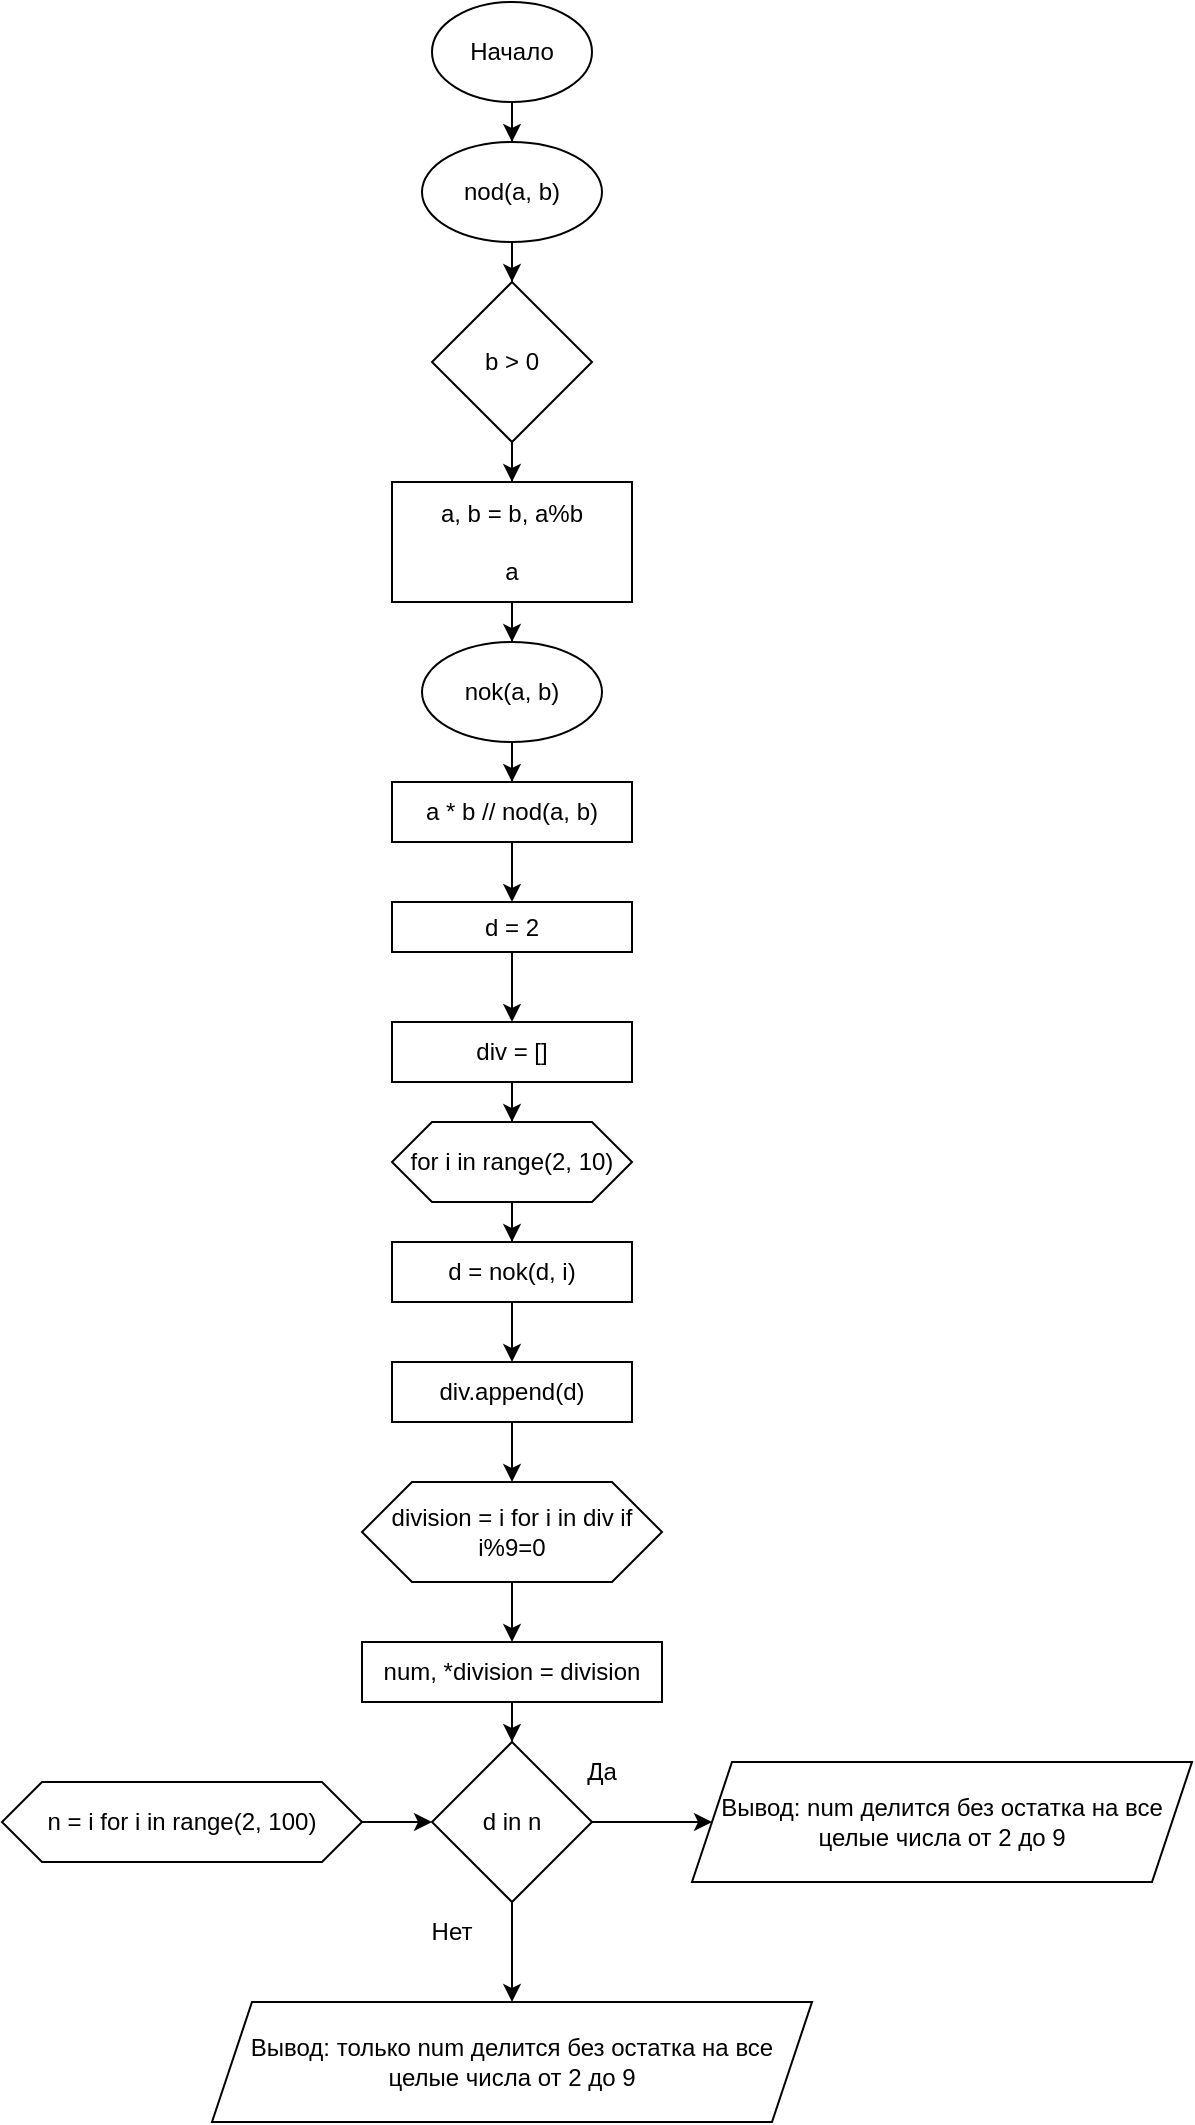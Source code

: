 <mxfile version="16.1.2" type="github">
  <diagram id="CvInTj2EUR5Unqwc-vsH" name="Page-1">
    <mxGraphModel dx="782" dy="418" grid="1" gridSize="10" guides="1" tooltips="1" connect="1" arrows="1" fold="1" page="1" pageScale="1" pageWidth="827" pageHeight="1169" math="0" shadow="0">
      <root>
        <mxCell id="0" />
        <mxCell id="1" parent="0" />
        <mxCell id="6iBR4xXVXg_fzM0ADcNU-26" style="edgeStyle=orthogonalEdgeStyle;rounded=0;orthogonalLoop=1;jettySize=auto;html=1;entryX=0.5;entryY=0;entryDx=0;entryDy=0;" edge="1" parent="1" source="6iBR4xXVXg_fzM0ADcNU-1" target="6iBR4xXVXg_fzM0ADcNU-6">
          <mxGeometry relative="1" as="geometry" />
        </mxCell>
        <mxCell id="6iBR4xXVXg_fzM0ADcNU-1" value="Начало" style="ellipse;whiteSpace=wrap;html=1;" vertex="1" parent="1">
          <mxGeometry x="360" y="40" width="80" height="50" as="geometry" />
        </mxCell>
        <mxCell id="6iBR4xXVXg_fzM0ADcNU-39" style="edgeStyle=orthogonalEdgeStyle;rounded=0;orthogonalLoop=1;jettySize=auto;html=1;entryX=0;entryY=0.5;entryDx=0;entryDy=0;" edge="1" parent="1" source="6iBR4xXVXg_fzM0ADcNU-5" target="6iBR4xXVXg_fzM0ADcNU-19">
          <mxGeometry relative="1" as="geometry">
            <Array as="points">
              <mxPoint x="240" y="950" />
            </Array>
          </mxGeometry>
        </mxCell>
        <mxCell id="6iBR4xXVXg_fzM0ADcNU-5" value="n = i for i in range(2, 100)" style="whiteSpace=wrap;html=1;shape=mxgraph.basic.octagon2;align=center;verticalAlign=middle;dx=15;" vertex="1" parent="1">
          <mxGeometry x="145" y="930" width="180" height="40" as="geometry" />
        </mxCell>
        <mxCell id="6iBR4xXVXg_fzM0ADcNU-27" style="edgeStyle=orthogonalEdgeStyle;rounded=0;orthogonalLoop=1;jettySize=auto;html=1;entryX=0.5;entryY=0;entryDx=0;entryDy=0;" edge="1" parent="1" source="6iBR4xXVXg_fzM0ADcNU-6" target="6iBR4xXVXg_fzM0ADcNU-7">
          <mxGeometry relative="1" as="geometry" />
        </mxCell>
        <mxCell id="6iBR4xXVXg_fzM0ADcNU-6" value="nod(a, b)" style="ellipse;whiteSpace=wrap;html=1;" vertex="1" parent="1">
          <mxGeometry x="355" y="110" width="90" height="50" as="geometry" />
        </mxCell>
        <mxCell id="6iBR4xXVXg_fzM0ADcNU-28" style="edgeStyle=orthogonalEdgeStyle;rounded=0;orthogonalLoop=1;jettySize=auto;html=1;entryX=0.5;entryY=0;entryDx=0;entryDy=0;" edge="1" parent="1" source="6iBR4xXVXg_fzM0ADcNU-7" target="6iBR4xXVXg_fzM0ADcNU-8">
          <mxGeometry relative="1" as="geometry" />
        </mxCell>
        <mxCell id="6iBR4xXVXg_fzM0ADcNU-7" value="b &amp;gt; 0" style="rhombus;whiteSpace=wrap;html=1;" vertex="1" parent="1">
          <mxGeometry x="360" y="180" width="80" height="80" as="geometry" />
        </mxCell>
        <mxCell id="6iBR4xXVXg_fzM0ADcNU-29" style="edgeStyle=orthogonalEdgeStyle;rounded=0;orthogonalLoop=1;jettySize=auto;html=1;entryX=0.5;entryY=0;entryDx=0;entryDy=0;" edge="1" parent="1" source="6iBR4xXVXg_fzM0ADcNU-8" target="6iBR4xXVXg_fzM0ADcNU-9">
          <mxGeometry relative="1" as="geometry" />
        </mxCell>
        <mxCell id="6iBR4xXVXg_fzM0ADcNU-8" value="&lt;div&gt;a, b = b, a%b&lt;/div&gt;&lt;div&gt;&lt;br&gt;&lt;/div&gt;&lt;div&gt;a&lt;br&gt;&lt;/div&gt;" style="rounded=0;whiteSpace=wrap;html=1;" vertex="1" parent="1">
          <mxGeometry x="340" y="280" width="120" height="60" as="geometry" />
        </mxCell>
        <mxCell id="6iBR4xXVXg_fzM0ADcNU-30" style="edgeStyle=orthogonalEdgeStyle;rounded=0;orthogonalLoop=1;jettySize=auto;html=1;entryX=0.5;entryY=0;entryDx=0;entryDy=0;" edge="1" parent="1" source="6iBR4xXVXg_fzM0ADcNU-9" target="6iBR4xXVXg_fzM0ADcNU-11">
          <mxGeometry relative="1" as="geometry" />
        </mxCell>
        <mxCell id="6iBR4xXVXg_fzM0ADcNU-9" value="nok(a, b)" style="ellipse;whiteSpace=wrap;html=1;" vertex="1" parent="1">
          <mxGeometry x="355" y="360" width="90" height="50" as="geometry" />
        </mxCell>
        <mxCell id="6iBR4xXVXg_fzM0ADcNU-31" style="edgeStyle=orthogonalEdgeStyle;rounded=0;orthogonalLoop=1;jettySize=auto;html=1;entryX=0.5;entryY=0;entryDx=0;entryDy=0;" edge="1" parent="1" source="6iBR4xXVXg_fzM0ADcNU-11" target="6iBR4xXVXg_fzM0ADcNU-13">
          <mxGeometry relative="1" as="geometry" />
        </mxCell>
        <mxCell id="6iBR4xXVXg_fzM0ADcNU-11" value="a * b // nod(a, b)" style="rounded=0;whiteSpace=wrap;html=1;" vertex="1" parent="1">
          <mxGeometry x="340" y="430" width="120" height="30" as="geometry" />
        </mxCell>
        <mxCell id="6iBR4xXVXg_fzM0ADcNU-33" style="edgeStyle=orthogonalEdgeStyle;rounded=0;orthogonalLoop=1;jettySize=auto;html=1;entryX=0.5;entryY=0;entryDx=0;entryDy=0;" edge="1" parent="1" source="6iBR4xXVXg_fzM0ADcNU-12" target="6iBR4xXVXg_fzM0ADcNU-15">
          <mxGeometry relative="1" as="geometry" />
        </mxCell>
        <mxCell id="6iBR4xXVXg_fzM0ADcNU-12" value="for i in range(2, 10)" style="whiteSpace=wrap;html=1;shape=mxgraph.basic.octagon2;align=center;verticalAlign=middle;dx=15;" vertex="1" parent="1">
          <mxGeometry x="340" y="600" width="120" height="40" as="geometry" />
        </mxCell>
        <mxCell id="6iBR4xXVXg_fzM0ADcNU-32" style="edgeStyle=orthogonalEdgeStyle;rounded=0;orthogonalLoop=1;jettySize=auto;html=1;entryX=0.5;entryY=0;entryDx=0;entryDy=0;" edge="1" parent="1" source="6iBR4xXVXg_fzM0ADcNU-13" target="6iBR4xXVXg_fzM0ADcNU-14">
          <mxGeometry relative="1" as="geometry" />
        </mxCell>
        <mxCell id="6iBR4xXVXg_fzM0ADcNU-13" value="d = 2" style="rounded=0;whiteSpace=wrap;html=1;" vertex="1" parent="1">
          <mxGeometry x="340" y="490" width="120" height="25" as="geometry" />
        </mxCell>
        <mxCell id="6iBR4xXVXg_fzM0ADcNU-35" style="edgeStyle=orthogonalEdgeStyle;rounded=0;orthogonalLoop=1;jettySize=auto;html=1;entryX=0.5;entryY=0;entryDx=0;entryDy=0;entryPerimeter=0;" edge="1" parent="1" source="6iBR4xXVXg_fzM0ADcNU-14" target="6iBR4xXVXg_fzM0ADcNU-12">
          <mxGeometry relative="1" as="geometry" />
        </mxCell>
        <mxCell id="6iBR4xXVXg_fzM0ADcNU-14" value="div = []" style="rounded=0;whiteSpace=wrap;html=1;" vertex="1" parent="1">
          <mxGeometry x="340" y="550" width="120" height="30" as="geometry" />
        </mxCell>
        <mxCell id="6iBR4xXVXg_fzM0ADcNU-34" style="edgeStyle=orthogonalEdgeStyle;rounded=0;orthogonalLoop=1;jettySize=auto;html=1;entryX=0.5;entryY=0;entryDx=0;entryDy=0;" edge="1" parent="1" source="6iBR4xXVXg_fzM0ADcNU-15" target="6iBR4xXVXg_fzM0ADcNU-16">
          <mxGeometry relative="1" as="geometry" />
        </mxCell>
        <mxCell id="6iBR4xXVXg_fzM0ADcNU-15" value="d = nok(d, i)" style="rounded=0;whiteSpace=wrap;html=1;" vertex="1" parent="1">
          <mxGeometry x="340" y="660" width="120" height="30" as="geometry" />
        </mxCell>
        <mxCell id="6iBR4xXVXg_fzM0ADcNU-36" style="edgeStyle=orthogonalEdgeStyle;rounded=0;orthogonalLoop=1;jettySize=auto;html=1;entryX=0.5;entryY=0;entryDx=0;entryDy=0;entryPerimeter=0;" edge="1" parent="1" source="6iBR4xXVXg_fzM0ADcNU-16" target="6iBR4xXVXg_fzM0ADcNU-17">
          <mxGeometry relative="1" as="geometry" />
        </mxCell>
        <mxCell id="6iBR4xXVXg_fzM0ADcNU-16" value="div.append(d)" style="rounded=0;whiteSpace=wrap;html=1;" vertex="1" parent="1">
          <mxGeometry x="340" y="720" width="120" height="30" as="geometry" />
        </mxCell>
        <mxCell id="6iBR4xXVXg_fzM0ADcNU-37" style="edgeStyle=orthogonalEdgeStyle;rounded=0;orthogonalLoop=1;jettySize=auto;html=1;entryX=0.5;entryY=0;entryDx=0;entryDy=0;" edge="1" parent="1" source="6iBR4xXVXg_fzM0ADcNU-17" target="6iBR4xXVXg_fzM0ADcNU-18">
          <mxGeometry relative="1" as="geometry" />
        </mxCell>
        <mxCell id="6iBR4xXVXg_fzM0ADcNU-17" value="division = i for i in div if i%9=0" style="whiteSpace=wrap;html=1;shape=mxgraph.basic.octagon2;align=center;verticalAlign=middle;dx=15;" vertex="1" parent="1">
          <mxGeometry x="325" y="780" width="150" height="50" as="geometry" />
        </mxCell>
        <mxCell id="6iBR4xXVXg_fzM0ADcNU-38" style="edgeStyle=orthogonalEdgeStyle;rounded=0;orthogonalLoop=1;jettySize=auto;html=1;" edge="1" parent="1" source="6iBR4xXVXg_fzM0ADcNU-18" target="6iBR4xXVXg_fzM0ADcNU-19">
          <mxGeometry relative="1" as="geometry" />
        </mxCell>
        <mxCell id="6iBR4xXVXg_fzM0ADcNU-18" value="num, *division = division" style="rounded=0;whiteSpace=wrap;html=1;" vertex="1" parent="1">
          <mxGeometry x="325" y="860" width="150" height="30" as="geometry" />
        </mxCell>
        <mxCell id="6iBR4xXVXg_fzM0ADcNU-24" style="edgeStyle=orthogonalEdgeStyle;rounded=0;orthogonalLoop=1;jettySize=auto;html=1;entryX=0;entryY=0.5;entryDx=0;entryDy=0;" edge="1" parent="1" source="6iBR4xXVXg_fzM0ADcNU-19" target="6iBR4xXVXg_fzM0ADcNU-22">
          <mxGeometry relative="1" as="geometry">
            <mxPoint x="490" y="920" as="targetPoint" />
            <Array as="points" />
          </mxGeometry>
        </mxCell>
        <mxCell id="6iBR4xXVXg_fzM0ADcNU-25" style="edgeStyle=orthogonalEdgeStyle;rounded=0;orthogonalLoop=1;jettySize=auto;html=1;entryX=0.5;entryY=0;entryDx=0;entryDy=0;" edge="1" parent="1" source="6iBR4xXVXg_fzM0ADcNU-19" target="6iBR4xXVXg_fzM0ADcNU-23">
          <mxGeometry relative="1" as="geometry">
            <Array as="points">
              <mxPoint x="400" y="1010" />
              <mxPoint x="400" y="1010" />
            </Array>
          </mxGeometry>
        </mxCell>
        <mxCell id="6iBR4xXVXg_fzM0ADcNU-19" value="d in n" style="rhombus;whiteSpace=wrap;html=1;" vertex="1" parent="1">
          <mxGeometry x="360" y="910" width="80" height="80" as="geometry" />
        </mxCell>
        <mxCell id="6iBR4xXVXg_fzM0ADcNU-20" value="Да" style="text;html=1;strokeColor=none;fillColor=none;align=center;verticalAlign=middle;whiteSpace=wrap;rounded=0;" vertex="1" parent="1">
          <mxGeometry x="415" y="910" width="60" height="30" as="geometry" />
        </mxCell>
        <mxCell id="6iBR4xXVXg_fzM0ADcNU-21" value="Нет" style="text;html=1;strokeColor=none;fillColor=none;align=center;verticalAlign=middle;whiteSpace=wrap;rounded=0;" vertex="1" parent="1">
          <mxGeometry x="340" y="990" width="60" height="30" as="geometry" />
        </mxCell>
        <mxCell id="6iBR4xXVXg_fzM0ADcNU-22" value="Вывод: num делится без остатка на все целые числа от 2 до 9" style="shape=parallelogram;perimeter=parallelogramPerimeter;whiteSpace=wrap;html=1;fixedSize=1;" vertex="1" parent="1">
          <mxGeometry x="490" y="920" width="250" height="60" as="geometry" />
        </mxCell>
        <mxCell id="6iBR4xXVXg_fzM0ADcNU-23" value="Вывод: только num делится без остатка на все целые числа от 2 до 9" style="shape=parallelogram;perimeter=parallelogramPerimeter;whiteSpace=wrap;html=1;fixedSize=1;" vertex="1" parent="1">
          <mxGeometry x="250" y="1040" width="300" height="60" as="geometry" />
        </mxCell>
      </root>
    </mxGraphModel>
  </diagram>
</mxfile>
